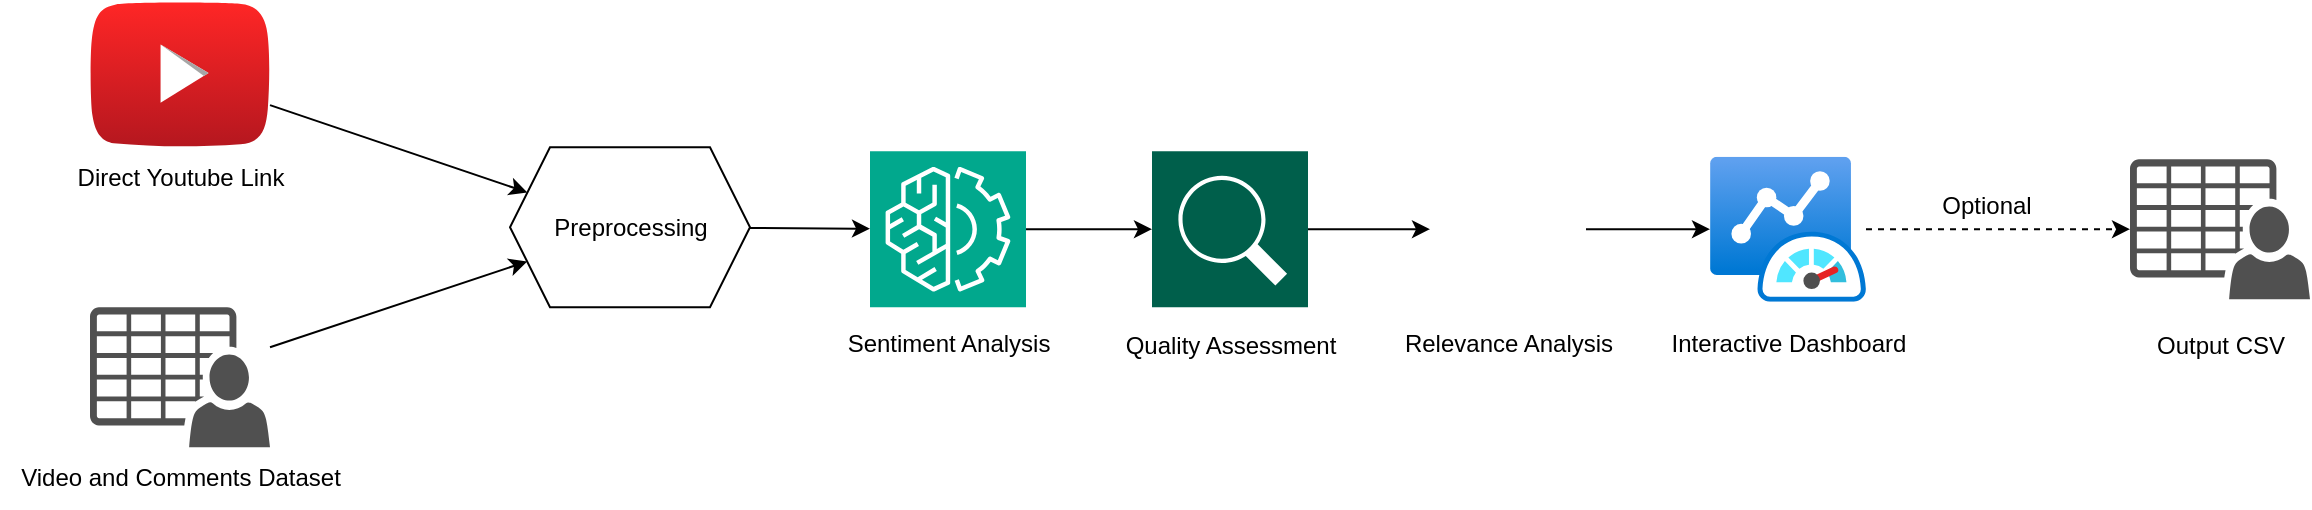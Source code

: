 <mxfile version="28.2.1">
  <diagram name="Page-1" id="lEZMV7n1mC19F-F8ya91">
    <mxGraphModel dx="2066" dy="1103" grid="1" gridSize="10" guides="1" tooltips="1" connect="1" arrows="1" fold="1" page="1" pageScale="1" pageWidth="1169" pageHeight="827" math="0" shadow="0">
      <root>
        <mxCell id="0" />
        <mxCell id="1" parent="0" />
        <mxCell id="cnWStqoxJwZE6whexyRf-4" value="" style="rounded=0;orthogonalLoop=1;jettySize=auto;html=1;" edge="1" parent="1" source="cnWStqoxJwZE6whexyRf-1" target="cnWStqoxJwZE6whexyRf-3">
          <mxGeometry relative="1" as="geometry" />
        </mxCell>
        <mxCell id="cnWStqoxJwZE6whexyRf-1" value="" style="dashed=0;outlineConnect=0;html=1;align=center;labelPosition=center;verticalLabelPosition=bottom;verticalAlign=top;shape=mxgraph.weblogos.youtube_2;fillColor=#FF2626;gradientColor=#B5171F" vertex="1" parent="1">
          <mxGeometry x="52" y="280" width="90" height="72.6" as="geometry" />
        </mxCell>
        <mxCell id="cnWStqoxJwZE6whexyRf-2" value="" style="sketch=0;points=[[0,0,0],[0.25,0,0],[0.5,0,0],[0.75,0,0],[1,0,0],[0,1,0],[0.25,1,0],[0.5,1,0],[0.75,1,0],[1,1,0],[0,0.25,0],[0,0.5,0],[0,0.75,0],[1,0.25,0],[1,0.5,0],[1,0.75,0]];outlineConnect=0;fontColor=#232F3E;fillColor=#01A88D;strokeColor=#ffffff;dashed=0;verticalLabelPosition=bottom;verticalAlign=top;align=center;html=1;fontSize=12;fontStyle=0;aspect=fixed;shape=mxgraph.aws4.resourceIcon;resIcon=mxgraph.aws4.machine_learning;" vertex="1" parent="1">
          <mxGeometry x="442" y="354.6" width="78" height="78" as="geometry" />
        </mxCell>
        <mxCell id="cnWStqoxJwZE6whexyRf-5" value="" style="rounded=0;orthogonalLoop=1;jettySize=auto;html=1;" edge="1" parent="1" source="cnWStqoxJwZE6whexyRf-3" target="cnWStqoxJwZE6whexyRf-2">
          <mxGeometry relative="1" as="geometry" />
        </mxCell>
        <mxCell id="cnWStqoxJwZE6whexyRf-3" value="" style="shape=hexagon;perimeter=hexagonPerimeter2;whiteSpace=wrap;html=1;fixedSize=1;" vertex="1" parent="1">
          <mxGeometry x="262" y="352.6" width="120" height="80" as="geometry" />
        </mxCell>
        <mxCell id="cnWStqoxJwZE6whexyRf-6" value="Direct Youtube Link" style="text;html=1;align=center;verticalAlign=middle;resizable=0;points=[];autosize=1;strokeColor=none;fillColor=none;" vertex="1" parent="1">
          <mxGeometry x="32" y="352.6" width="130" height="30" as="geometry" />
        </mxCell>
        <mxCell id="cnWStqoxJwZE6whexyRf-7" value="Preprocessing" style="text;html=1;align=center;verticalAlign=middle;resizable=0;points=[];autosize=1;strokeColor=none;fillColor=none;" vertex="1" parent="1">
          <mxGeometry x="272" y="377.6" width="100" height="30" as="geometry" />
        </mxCell>
        <mxCell id="cnWStqoxJwZE6whexyRf-8" value="Sentiment Analysis" style="text;html=1;align=center;verticalAlign=middle;resizable=0;points=[];autosize=1;strokeColor=none;fillColor=none;" vertex="1" parent="1">
          <mxGeometry x="421" y="436.3" width="120" height="30" as="geometry" />
        </mxCell>
        <mxCell id="cnWStqoxJwZE6whexyRf-9" value="" style="sketch=0;pointerEvents=1;shadow=0;dashed=0;html=1;strokeColor=none;fillColor=#505050;labelPosition=center;verticalLabelPosition=bottom;verticalAlign=top;outlineConnect=0;align=center;shape=mxgraph.office.users.csv_file;" vertex="1" parent="1">
          <mxGeometry x="52" y="432.6" width="90" height="70" as="geometry" />
        </mxCell>
        <mxCell id="cnWStqoxJwZE6whexyRf-10" value="Video and Comments Dataset" style="text;html=1;align=center;verticalAlign=middle;resizable=0;points=[];autosize=1;strokeColor=none;fillColor=none;" vertex="1" parent="1">
          <mxGeometry x="7" y="502.6" width="180" height="30" as="geometry" />
        </mxCell>
        <mxCell id="cnWStqoxJwZE6whexyRf-12" value="" style="endArrow=classic;html=1;rounded=0;entryX=0;entryY=0.75;entryDx=0;entryDy=0;" edge="1" parent="1" source="cnWStqoxJwZE6whexyRf-9" target="cnWStqoxJwZE6whexyRf-3">
          <mxGeometry width="50" height="50" relative="1" as="geometry">
            <mxPoint x="222" y="492.6" as="sourcePoint" />
            <mxPoint x="272" y="442.6" as="targetPoint" />
          </mxGeometry>
        </mxCell>
        <mxCell id="cnWStqoxJwZE6whexyRf-18" value="" style="edgeStyle=orthogonalEdgeStyle;rounded=0;orthogonalLoop=1;jettySize=auto;html=1;" edge="1" parent="1" source="cnWStqoxJwZE6whexyRf-13" target="cnWStqoxJwZE6whexyRf-16">
          <mxGeometry relative="1" as="geometry" />
        </mxCell>
        <mxCell id="cnWStqoxJwZE6whexyRf-13" value="" style="sketch=0;pointerEvents=1;shadow=0;dashed=0;html=1;strokeColor=none;fillColor=#005F4B;labelPosition=center;verticalLabelPosition=bottom;verticalAlign=top;align=center;outlineConnect=0;shape=mxgraph.veeam2.magnifying_glass;" vertex="1" parent="1">
          <mxGeometry x="583" y="354.6" width="78" height="78" as="geometry" />
        </mxCell>
        <mxCell id="cnWStqoxJwZE6whexyRf-14" value="" style="rounded=0;orthogonalLoop=1;jettySize=auto;html=1;exitX=1;exitY=0.5;exitDx=0;exitDy=0;exitPerimeter=0;" edge="1" parent="1" source="cnWStqoxJwZE6whexyRf-2" target="cnWStqoxJwZE6whexyRf-13">
          <mxGeometry relative="1" as="geometry">
            <mxPoint x="570" y="392.1" as="sourcePoint" />
            <mxPoint x="680" y="392.1" as="targetPoint" />
          </mxGeometry>
        </mxCell>
        <mxCell id="cnWStqoxJwZE6whexyRf-15" value="Quality Assessment" style="text;html=1;align=center;verticalAlign=middle;resizable=0;points=[];autosize=1;strokeColor=none;fillColor=none;" vertex="1" parent="1">
          <mxGeometry x="557" y="437.3" width="130" height="30" as="geometry" />
        </mxCell>
        <mxCell id="cnWStqoxJwZE6whexyRf-21" value="" style="rounded=0;orthogonalLoop=1;jettySize=auto;html=1;" edge="1" parent="1" source="cnWStqoxJwZE6whexyRf-16" target="cnWStqoxJwZE6whexyRf-20">
          <mxGeometry relative="1" as="geometry" />
        </mxCell>
        <mxCell id="cnWStqoxJwZE6whexyRf-16" value="" style="shape=image;html=1;verticalAlign=top;verticalLabelPosition=bottom;labelBackgroundColor=#ffffff;imageAspect=0;aspect=fixed;image=https://icons.diagrams.net/icon-cache1/Business_Success-2515/idea-read-knowledge-light_bulb-thinking-1090.svg" vertex="1" parent="1">
          <mxGeometry x="722" y="354.6" width="78" height="78" as="geometry" />
        </mxCell>
        <mxCell id="cnWStqoxJwZE6whexyRf-17" value="Relevance Analysis" style="text;html=1;align=center;verticalAlign=middle;resizable=0;points=[];autosize=1;strokeColor=none;fillColor=none;" vertex="1" parent="1">
          <mxGeometry x="696" y="436.3" width="130" height="30" as="geometry" />
        </mxCell>
        <mxCell id="cnWStqoxJwZE6whexyRf-25" value="" style="rounded=0;orthogonalLoop=1;jettySize=auto;html=1;dashed=1;" edge="1" parent="1" source="cnWStqoxJwZE6whexyRf-20" target="cnWStqoxJwZE6whexyRf-23">
          <mxGeometry relative="1" as="geometry" />
        </mxCell>
        <mxCell id="cnWStqoxJwZE6whexyRf-20" value="" style="image;aspect=fixed;html=1;points=[];align=center;fontSize=12;image=img/lib/azure2/other/Azure_Monitor_Dashboard.svg;" vertex="1" parent="1">
          <mxGeometry x="862" y="357.36" width="78" height="72.49" as="geometry" />
        </mxCell>
        <mxCell id="cnWStqoxJwZE6whexyRf-22" value="Interactive Dashboard" style="text;html=1;align=center;verticalAlign=middle;resizable=0;points=[];autosize=1;strokeColor=none;fillColor=none;" vertex="1" parent="1">
          <mxGeometry x="831" y="436.3" width="140" height="30" as="geometry" />
        </mxCell>
        <mxCell id="cnWStqoxJwZE6whexyRf-23" value="" style="sketch=0;pointerEvents=1;shadow=0;dashed=0;html=1;strokeColor=none;fillColor=#505050;labelPosition=center;verticalLabelPosition=bottom;verticalAlign=top;outlineConnect=0;align=center;shape=mxgraph.office.users.csv_file;" vertex="1" parent="1">
          <mxGeometry x="1072" y="358.6" width="90" height="70" as="geometry" />
        </mxCell>
        <mxCell id="cnWStqoxJwZE6whexyRf-27" value="Output CSV" style="text;html=1;align=center;verticalAlign=middle;resizable=0;points=[];autosize=1;strokeColor=none;fillColor=none;" vertex="1" parent="1">
          <mxGeometry x="1072" y="437.3" width="90" height="30" as="geometry" />
        </mxCell>
        <mxCell id="cnWStqoxJwZE6whexyRf-28" value="Optional" style="text;html=1;align=center;verticalAlign=middle;resizable=0;points=[];autosize=1;strokeColor=none;fillColor=none;" vertex="1" parent="1">
          <mxGeometry x="965" y="366.6" width="70" height="30" as="geometry" />
        </mxCell>
      </root>
    </mxGraphModel>
  </diagram>
</mxfile>

